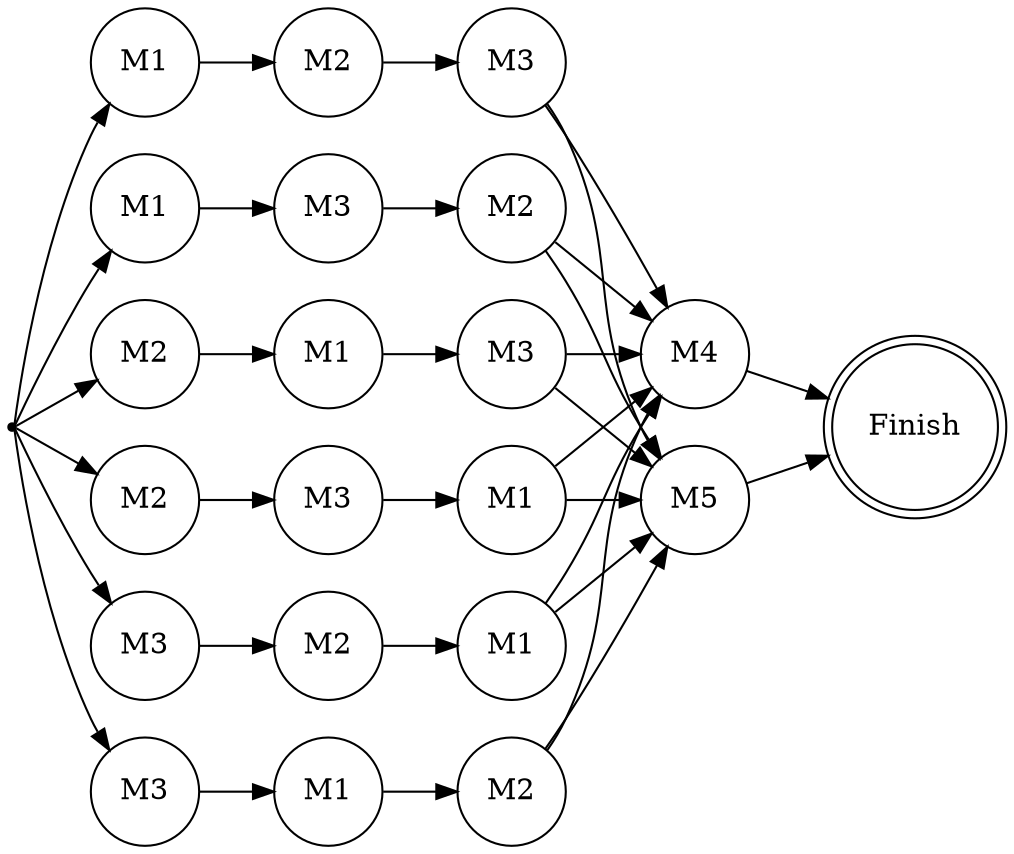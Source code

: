 digraph finite_state_machine {
rankdir=LR;
size="192,192"
node [shape = doublecircle]; Finish_2;
node [shape = point ]; Start_1
node [shape = circle];
Start_1 [label="Start"];
Finish_2 [label="Finish"];
M1_7 [label="M1"];
M2_8 [label="M2"];
M3_9 [label="M3"];
M1_10 [label="M1"];
M3_11 [label="M3"];
M2_12 [label="M2"];
M2_13 [label="M2"];
M1_14 [label="M1"];
M3_15 [label="M3"];
M2_16 [label="M2"];
M3_17 [label="M3"];
M1_18 [label="M1"];
M3_19 [label="M3"];
M2_20 [label="M2"];
M1_21 [label="M1"];
M3_22 [label="M3"];
M1_23 [label="M1"];
M2_24 [label="M2"];
M4_5 [label="M4"];
M5_6 [label="M5"];
M4_5 [label="M4"];
M5_6 [label="M5"];
M4_5 [label="M4"];
M5_6 [label="M5"];
M4_5 [label="M4"];
M5_6 [label="M5"];
M4_5 [label="M4"];
M5_6 [label="M5"];
M4_5 [label="M4"];
M5_6 [label="M5"];
Start_1->M1_7;
M1_7->M2_8;
M2_8->M3_9;
Start_1->M1_10;
M1_10->M3_11;
M3_11->M2_12;
Start_1->M2_13;
M2_13->M1_14;
M1_14->M3_15;
Start_1->M2_16;
M2_16->M3_17;
M3_17->M1_18;
Start_1->M3_19;
M3_19->M2_20;
M2_20->M1_21;
Start_1->M3_22;
M3_22->M1_23;
M1_23->M2_24;
M3_9->M4_5;
M3_9->M5_6;
M2_12->M4_5;
M2_12->M5_6;
M3_15->M4_5;
M3_15->M5_6;
M1_18->M4_5;
M1_18->M5_6;
M1_21->M4_5;
M1_21->M5_6;
M2_24->M4_5;
M2_24->M5_6;
M4_5->Finish_2;
M5_6->Finish_2;
}